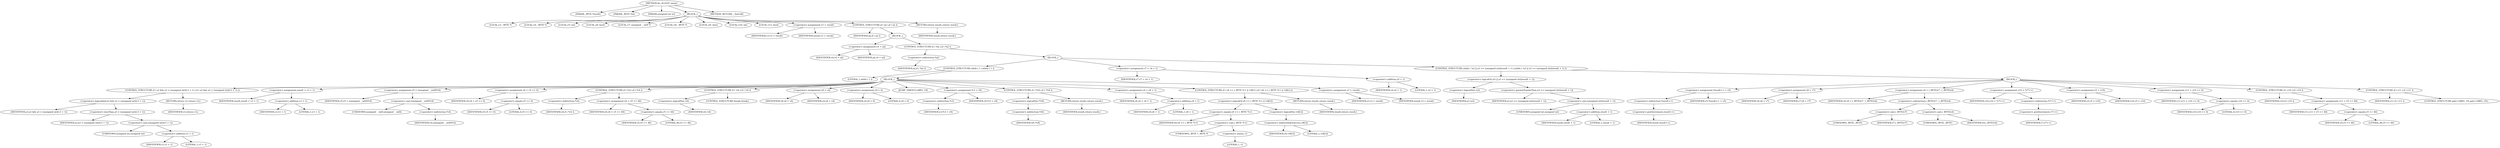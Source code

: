 digraph do_rfc1035_name {  
"1000110" [label = "(METHOD,do_rfc1035_name)" ]
"1000111" [label = "(PARAM,_BYTE *result)" ]
"1000112" [label = "(PARAM,_BYTE *a2)" ]
"1000113" [label = "(PARAM,unsigned int a3)" ]
"1000114" [label = "(BLOCK,,)" ]
"1000115" [label = "(LOCAL,v3: _BYTE *)" ]
"1000116" [label = "(LOCAL,v4: _BYTE *)" ]
"1000117" [label = "(LOCAL,v5: int)" ]
"1000118" [label = "(LOCAL,v6: bool)" ]
"1000119" [label = "(LOCAL,v7: unsigned __int8 *)" ]
"1000120" [label = "(LOCAL,v8: _BYTE *)" ]
"1000121" [label = "(LOCAL,v9: char)" ]
"1000122" [label = "(LOCAL,v10: int)" ]
"1000123" [label = "(LOCAL,v11: bool)" ]
"1000124" [label = "(<operator>.assignment,v3 = result)" ]
"1000125" [label = "(IDENTIFIER,v3,v3 = result)" ]
"1000126" [label = "(IDENTIFIER,result,v3 = result)" ]
"1000127" [label = "(CONTROL_STRUCTURE,if ( a2 ),if ( a2 ))" ]
"1000128" [label = "(IDENTIFIER,a2,if ( a2 ))" ]
"1000129" [label = "(BLOCK,,)" ]
"1000130" [label = "(<operator>.assignment,v4 = a2)" ]
"1000131" [label = "(IDENTIFIER,v4,v4 = a2)" ]
"1000132" [label = "(IDENTIFIER,a2,v4 = a2)" ]
"1000133" [label = "(CONTROL_STRUCTURE,if ( *a2 ),if ( *a2 ))" ]
"1000134" [label = "(<operator>.indirection,*a2)" ]
"1000135" [label = "(IDENTIFIER,a2,if ( *a2 ))" ]
"1000136" [label = "(BLOCK,,)" ]
"1000137" [label = "(CONTROL_STRUCTURE,while ( 1 ),while ( 1 ))" ]
"1000138" [label = "(LITERAL,1,while ( 1 ))" ]
"1000139" [label = "(BLOCK,,)" ]
"1000140" [label = "(CONTROL_STRUCTURE,if ( a3 && a3 < (unsigned int)(v3 + 1) ),if ( a3 && a3 < (unsigned int)(v3 + 1) ))" ]
"1000141" [label = "(<operator>.logicalAnd,a3 && a3 < (unsigned int)(v3 + 1))" ]
"1000142" [label = "(IDENTIFIER,a3,a3 && a3 < (unsigned int)(v3 + 1))" ]
"1000143" [label = "(<operator>.lessThan,a3 < (unsigned int)(v3 + 1))" ]
"1000144" [label = "(IDENTIFIER,a3,a3 < (unsigned int)(v3 + 1))" ]
"1000145" [label = "(<operator>.cast,(unsigned int)(v3 + 1))" ]
"1000146" [label = "(UNKNOWN,unsigned int,unsigned int)" ]
"1000147" [label = "(<operator>.addition,v3 + 1)" ]
"1000148" [label = "(IDENTIFIER,v3,v3 + 1)" ]
"1000149" [label = "(LITERAL,1,v3 + 1)" ]
"1000150" [label = "(RETURN,return v3;,return v3;)" ]
"1000151" [label = "(IDENTIFIER,v3,return v3;)" ]
"1000152" [label = "(<operator>.assignment,result = v3 + 1)" ]
"1000153" [label = "(IDENTIFIER,result,result = v3 + 1)" ]
"1000154" [label = "(<operator>.addition,v3 + 1)" ]
"1000155" [label = "(IDENTIFIER,v3,v3 + 1)" ]
"1000156" [label = "(LITERAL,1,v3 + 1)" ]
"1000157" [label = "(<operator>.assignment,v5 = (unsigned __int8)*v4)" ]
"1000158" [label = "(IDENTIFIER,v5,v5 = (unsigned __int8)*v4)" ]
"1000159" [label = "(<operator>.cast,(unsigned __int8)*v4)" ]
"1000160" [label = "(UNKNOWN,unsigned __int8,unsigned __int8)" ]
"1000161" [label = "(<operator>.indirection,*v4)" ]
"1000162" [label = "(IDENTIFIER,v4,(unsigned __int8)*v4)" ]
"1000163" [label = "(<operator>.assignment,v6 = v5 == 0)" ]
"1000164" [label = "(IDENTIFIER,v6,v6 = v5 == 0)" ]
"1000165" [label = "(<operator>.equals,v5 == 0)" ]
"1000166" [label = "(IDENTIFIER,v5,v5 == 0)" ]
"1000167" [label = "(LITERAL,0,v5 == 0)" ]
"1000168" [label = "(CONTROL_STRUCTURE,if ( *v4 ),if ( *v4 ))" ]
"1000169" [label = "(<operator>.indirection,*v4)" ]
"1000170" [label = "(IDENTIFIER,v4,if ( *v4 ))" ]
"1000171" [label = "(<operator>.assignment,v6 = v5 == 46)" ]
"1000172" [label = "(IDENTIFIER,v6,v6 = v5 == 46)" ]
"1000173" [label = "(<operator>.equals,v5 == 46)" ]
"1000174" [label = "(IDENTIFIER,v5,v5 == 46)" ]
"1000175" [label = "(LITERAL,46,v5 == 46)" ]
"1000176" [label = "(CONTROL_STRUCTURE,if ( !v6 ),if ( !v6 ))" ]
"1000177" [label = "(<operator>.logicalNot,!v6)" ]
"1000178" [label = "(IDENTIFIER,v6,!v6)" ]
"1000179" [label = "(CONTROL_STRUCTURE,break;,break;)" ]
"1000180" [label = "(<operator>.assignment,v8 = v4)" ]
"1000181" [label = "(IDENTIFIER,v8,v8 = v4)" ]
"1000182" [label = "(IDENTIFIER,v4,v8 = v4)" ]
"1000183" [label = "(<operator>.assignment,v9 = 0)" ]
"1000184" [label = "(IDENTIFIER,v9,v9 = 0)" ]
"1000185" [label = "(LITERAL,0,v9 = 0)" ]
"1000186" [label = "(JUMP_TARGET,LABEL_19)" ]
"1000187" [label = "(<operator>.assignment,*v3 = v9)" ]
"1000188" [label = "(<operator>.indirection,*v3)" ]
"1000189" [label = "(IDENTIFIER,v3,*v3 = v9)" ]
"1000190" [label = "(IDENTIFIER,v9,*v3 = v9)" ]
"1000191" [label = "(CONTROL_STRUCTURE,if ( !*v8 ),if ( !*v8 ))" ]
"1000192" [label = "(<operator>.logicalNot,!*v8)" ]
"1000193" [label = "(<operator>.indirection,*v8)" ]
"1000194" [label = "(IDENTIFIER,v8,!*v8)" ]
"1000195" [label = "(RETURN,return result;,return result;)" ]
"1000196" [label = "(IDENTIFIER,result,return result;)" ]
"1000197" [label = "(<operator>.assignment,v4 = v8 + 1)" ]
"1000198" [label = "(IDENTIFIER,v4,v4 = v8 + 1)" ]
"1000199" [label = "(<operator>.addition,v8 + 1)" ]
"1000200" [label = "(IDENTIFIER,v8,v8 + 1)" ]
"1000201" [label = "(LITERAL,1,v8 + 1)" ]
"1000202" [label = "(CONTROL_STRUCTURE,if ( v8 == (_BYTE *)-1 || !v8[1] ),if ( v8 == (_BYTE *)-1 || !v8[1] ))" ]
"1000203" [label = "(<operator>.logicalOr,v8 == (_BYTE *)-1 || !v8[1])" ]
"1000204" [label = "(<operator>.equals,v8 == (_BYTE *)-1)" ]
"1000205" [label = "(IDENTIFIER,v8,v8 == (_BYTE *)-1)" ]
"1000206" [label = "(<operator>.cast,(_BYTE *)-1)" ]
"1000207" [label = "(UNKNOWN,_BYTE *,_BYTE *)" ]
"1000208" [label = "(<operator>.minus,-1)" ]
"1000209" [label = "(LITERAL,1,-1)" ]
"1000210" [label = "(<operator>.logicalNot,!v8[1])" ]
"1000211" [label = "(<operator>.indirectIndexAccess,v8[1])" ]
"1000212" [label = "(IDENTIFIER,v8,!v8[1])" ]
"1000213" [label = "(LITERAL,1,!v8[1])" ]
"1000214" [label = "(RETURN,return result;,return result;)" ]
"1000215" [label = "(IDENTIFIER,result,return result;)" ]
"1000216" [label = "(<operator>.assignment,v3 = result)" ]
"1000217" [label = "(IDENTIFIER,v3,v3 = result)" ]
"1000218" [label = "(IDENTIFIER,result,v3 = result)" ]
"1000219" [label = "(<operator>.assignment,v7 = v4 + 1)" ]
"1000220" [label = "(IDENTIFIER,v7,v7 = v4 + 1)" ]
"1000221" [label = "(<operator>.addition,v4 + 1)" ]
"1000222" [label = "(IDENTIFIER,v4,v4 + 1)" ]
"1000223" [label = "(LITERAL,1,v4 + 1)" ]
"1000224" [label = "(CONTROL_STRUCTURE,while ( !a3 || a3 >= (unsigned int)(result + 1) ),while ( !a3 || a3 >= (unsigned int)(result + 1) ))" ]
"1000225" [label = "(<operator>.logicalOr,!a3 || a3 >= (unsigned int)(result + 1))" ]
"1000226" [label = "(<operator>.logicalNot,!a3)" ]
"1000227" [label = "(IDENTIFIER,a3,!a3)" ]
"1000228" [label = "(<operator>.greaterEqualsThan,a3 >= (unsigned int)(result + 1))" ]
"1000229" [label = "(IDENTIFIER,a3,a3 >= (unsigned int)(result + 1))" ]
"1000230" [label = "(<operator>.cast,(unsigned int)(result + 1))" ]
"1000231" [label = "(UNKNOWN,unsigned int,unsigned int)" ]
"1000232" [label = "(<operator>.addition,result + 1)" ]
"1000233" [label = "(IDENTIFIER,result,result + 1)" ]
"1000234" [label = "(LITERAL,1,result + 1)" ]
"1000235" [label = "(BLOCK,,)" ]
"1000236" [label = "(<operator>.assignment,*result++ = v5)" ]
"1000237" [label = "(<operator>.indirection,*result++)" ]
"1000238" [label = "(<operator>.postIncrement,result++)" ]
"1000239" [label = "(IDENTIFIER,result,result++)" ]
"1000240" [label = "(IDENTIFIER,v5,*result++ = v5)" ]
"1000241" [label = "(<operator>.assignment,v8 = v7)" ]
"1000242" [label = "(IDENTIFIER,v8,v8 = v7)" ]
"1000243" [label = "(IDENTIFIER,v7,v8 = v7)" ]
"1000244" [label = "(<operator>.assignment,v9 = (_BYTE)v7 - (_BYTE)v4)" ]
"1000245" [label = "(IDENTIFIER,v9,v9 = (_BYTE)v7 - (_BYTE)v4)" ]
"1000246" [label = "(<operator>.subtraction,(_BYTE)v7 - (_BYTE)v4)" ]
"1000247" [label = "(<operator>.cast,(_BYTE)v7)" ]
"1000248" [label = "(UNKNOWN,_BYTE,_BYTE)" ]
"1000249" [label = "(IDENTIFIER,v7,(_BYTE)v7)" ]
"1000250" [label = "(<operator>.cast,(_BYTE)v4)" ]
"1000251" [label = "(UNKNOWN,_BYTE,_BYTE)" ]
"1000252" [label = "(IDENTIFIER,v4,(_BYTE)v4)" ]
"1000253" [label = "(<operator>.assignment,v10 = *v7++)" ]
"1000254" [label = "(IDENTIFIER,v10,v10 = *v7++)" ]
"1000255" [label = "(<operator>.indirection,*v7++)" ]
"1000256" [label = "(<operator>.postIncrement,v7++)" ]
"1000257" [label = "(IDENTIFIER,v7,v7++)" ]
"1000258" [label = "(<operator>.assignment,v5 = v10)" ]
"1000259" [label = "(IDENTIFIER,v5,v5 = v10)" ]
"1000260" [label = "(IDENTIFIER,v10,v5 = v10)" ]
"1000261" [label = "(<operator>.assignment,v11 = v10 == 0)" ]
"1000262" [label = "(IDENTIFIER,v11,v11 = v10 == 0)" ]
"1000263" [label = "(<operator>.equals,v10 == 0)" ]
"1000264" [label = "(IDENTIFIER,v10,v10 == 0)" ]
"1000265" [label = "(LITERAL,0,v10 == 0)" ]
"1000266" [label = "(CONTROL_STRUCTURE,if ( v10 ),if ( v10 ))" ]
"1000267" [label = "(IDENTIFIER,v10,if ( v10 ))" ]
"1000268" [label = "(<operator>.assignment,v11 = v5 == 46)" ]
"1000269" [label = "(IDENTIFIER,v11,v11 = v5 == 46)" ]
"1000270" [label = "(<operator>.equals,v5 == 46)" ]
"1000271" [label = "(IDENTIFIER,v5,v5 == 46)" ]
"1000272" [label = "(LITERAL,46,v5 == 46)" ]
"1000273" [label = "(CONTROL_STRUCTURE,if ( v11 ),if ( v11 ))" ]
"1000274" [label = "(IDENTIFIER,v11,if ( v11 ))" ]
"1000275" [label = "(CONTROL_STRUCTURE,goto LABEL_19;,goto LABEL_19;)" ]
"1000276" [label = "(RETURN,return result;,return result;)" ]
"1000277" [label = "(IDENTIFIER,result,return result;)" ]
"1000278" [label = "(METHOD_RETURN,__fastcall)" ]
  "1000110" -> "1000111" 
  "1000110" -> "1000112" 
  "1000110" -> "1000113" 
  "1000110" -> "1000114" 
  "1000110" -> "1000278" 
  "1000114" -> "1000115" 
  "1000114" -> "1000116" 
  "1000114" -> "1000117" 
  "1000114" -> "1000118" 
  "1000114" -> "1000119" 
  "1000114" -> "1000120" 
  "1000114" -> "1000121" 
  "1000114" -> "1000122" 
  "1000114" -> "1000123" 
  "1000114" -> "1000124" 
  "1000114" -> "1000127" 
  "1000114" -> "1000276" 
  "1000124" -> "1000125" 
  "1000124" -> "1000126" 
  "1000127" -> "1000128" 
  "1000127" -> "1000129" 
  "1000129" -> "1000130" 
  "1000129" -> "1000133" 
  "1000130" -> "1000131" 
  "1000130" -> "1000132" 
  "1000133" -> "1000134" 
  "1000133" -> "1000136" 
  "1000134" -> "1000135" 
  "1000136" -> "1000137" 
  "1000136" -> "1000219" 
  "1000136" -> "1000224" 
  "1000137" -> "1000138" 
  "1000137" -> "1000139" 
  "1000139" -> "1000140" 
  "1000139" -> "1000152" 
  "1000139" -> "1000157" 
  "1000139" -> "1000163" 
  "1000139" -> "1000168" 
  "1000139" -> "1000176" 
  "1000139" -> "1000180" 
  "1000139" -> "1000183" 
  "1000139" -> "1000186" 
  "1000139" -> "1000187" 
  "1000139" -> "1000191" 
  "1000139" -> "1000197" 
  "1000139" -> "1000202" 
  "1000139" -> "1000216" 
  "1000140" -> "1000141" 
  "1000140" -> "1000150" 
  "1000141" -> "1000142" 
  "1000141" -> "1000143" 
  "1000143" -> "1000144" 
  "1000143" -> "1000145" 
  "1000145" -> "1000146" 
  "1000145" -> "1000147" 
  "1000147" -> "1000148" 
  "1000147" -> "1000149" 
  "1000150" -> "1000151" 
  "1000152" -> "1000153" 
  "1000152" -> "1000154" 
  "1000154" -> "1000155" 
  "1000154" -> "1000156" 
  "1000157" -> "1000158" 
  "1000157" -> "1000159" 
  "1000159" -> "1000160" 
  "1000159" -> "1000161" 
  "1000161" -> "1000162" 
  "1000163" -> "1000164" 
  "1000163" -> "1000165" 
  "1000165" -> "1000166" 
  "1000165" -> "1000167" 
  "1000168" -> "1000169" 
  "1000168" -> "1000171" 
  "1000169" -> "1000170" 
  "1000171" -> "1000172" 
  "1000171" -> "1000173" 
  "1000173" -> "1000174" 
  "1000173" -> "1000175" 
  "1000176" -> "1000177" 
  "1000176" -> "1000179" 
  "1000177" -> "1000178" 
  "1000180" -> "1000181" 
  "1000180" -> "1000182" 
  "1000183" -> "1000184" 
  "1000183" -> "1000185" 
  "1000187" -> "1000188" 
  "1000187" -> "1000190" 
  "1000188" -> "1000189" 
  "1000191" -> "1000192" 
  "1000191" -> "1000195" 
  "1000192" -> "1000193" 
  "1000193" -> "1000194" 
  "1000195" -> "1000196" 
  "1000197" -> "1000198" 
  "1000197" -> "1000199" 
  "1000199" -> "1000200" 
  "1000199" -> "1000201" 
  "1000202" -> "1000203" 
  "1000202" -> "1000214" 
  "1000203" -> "1000204" 
  "1000203" -> "1000210" 
  "1000204" -> "1000205" 
  "1000204" -> "1000206" 
  "1000206" -> "1000207" 
  "1000206" -> "1000208" 
  "1000208" -> "1000209" 
  "1000210" -> "1000211" 
  "1000211" -> "1000212" 
  "1000211" -> "1000213" 
  "1000214" -> "1000215" 
  "1000216" -> "1000217" 
  "1000216" -> "1000218" 
  "1000219" -> "1000220" 
  "1000219" -> "1000221" 
  "1000221" -> "1000222" 
  "1000221" -> "1000223" 
  "1000224" -> "1000225" 
  "1000224" -> "1000235" 
  "1000225" -> "1000226" 
  "1000225" -> "1000228" 
  "1000226" -> "1000227" 
  "1000228" -> "1000229" 
  "1000228" -> "1000230" 
  "1000230" -> "1000231" 
  "1000230" -> "1000232" 
  "1000232" -> "1000233" 
  "1000232" -> "1000234" 
  "1000235" -> "1000236" 
  "1000235" -> "1000241" 
  "1000235" -> "1000244" 
  "1000235" -> "1000253" 
  "1000235" -> "1000258" 
  "1000235" -> "1000261" 
  "1000235" -> "1000266" 
  "1000235" -> "1000273" 
  "1000236" -> "1000237" 
  "1000236" -> "1000240" 
  "1000237" -> "1000238" 
  "1000238" -> "1000239" 
  "1000241" -> "1000242" 
  "1000241" -> "1000243" 
  "1000244" -> "1000245" 
  "1000244" -> "1000246" 
  "1000246" -> "1000247" 
  "1000246" -> "1000250" 
  "1000247" -> "1000248" 
  "1000247" -> "1000249" 
  "1000250" -> "1000251" 
  "1000250" -> "1000252" 
  "1000253" -> "1000254" 
  "1000253" -> "1000255" 
  "1000255" -> "1000256" 
  "1000256" -> "1000257" 
  "1000258" -> "1000259" 
  "1000258" -> "1000260" 
  "1000261" -> "1000262" 
  "1000261" -> "1000263" 
  "1000263" -> "1000264" 
  "1000263" -> "1000265" 
  "1000266" -> "1000267" 
  "1000266" -> "1000268" 
  "1000268" -> "1000269" 
  "1000268" -> "1000270" 
  "1000270" -> "1000271" 
  "1000270" -> "1000272" 
  "1000273" -> "1000274" 
  "1000273" -> "1000275" 
  "1000276" -> "1000277" 
}
